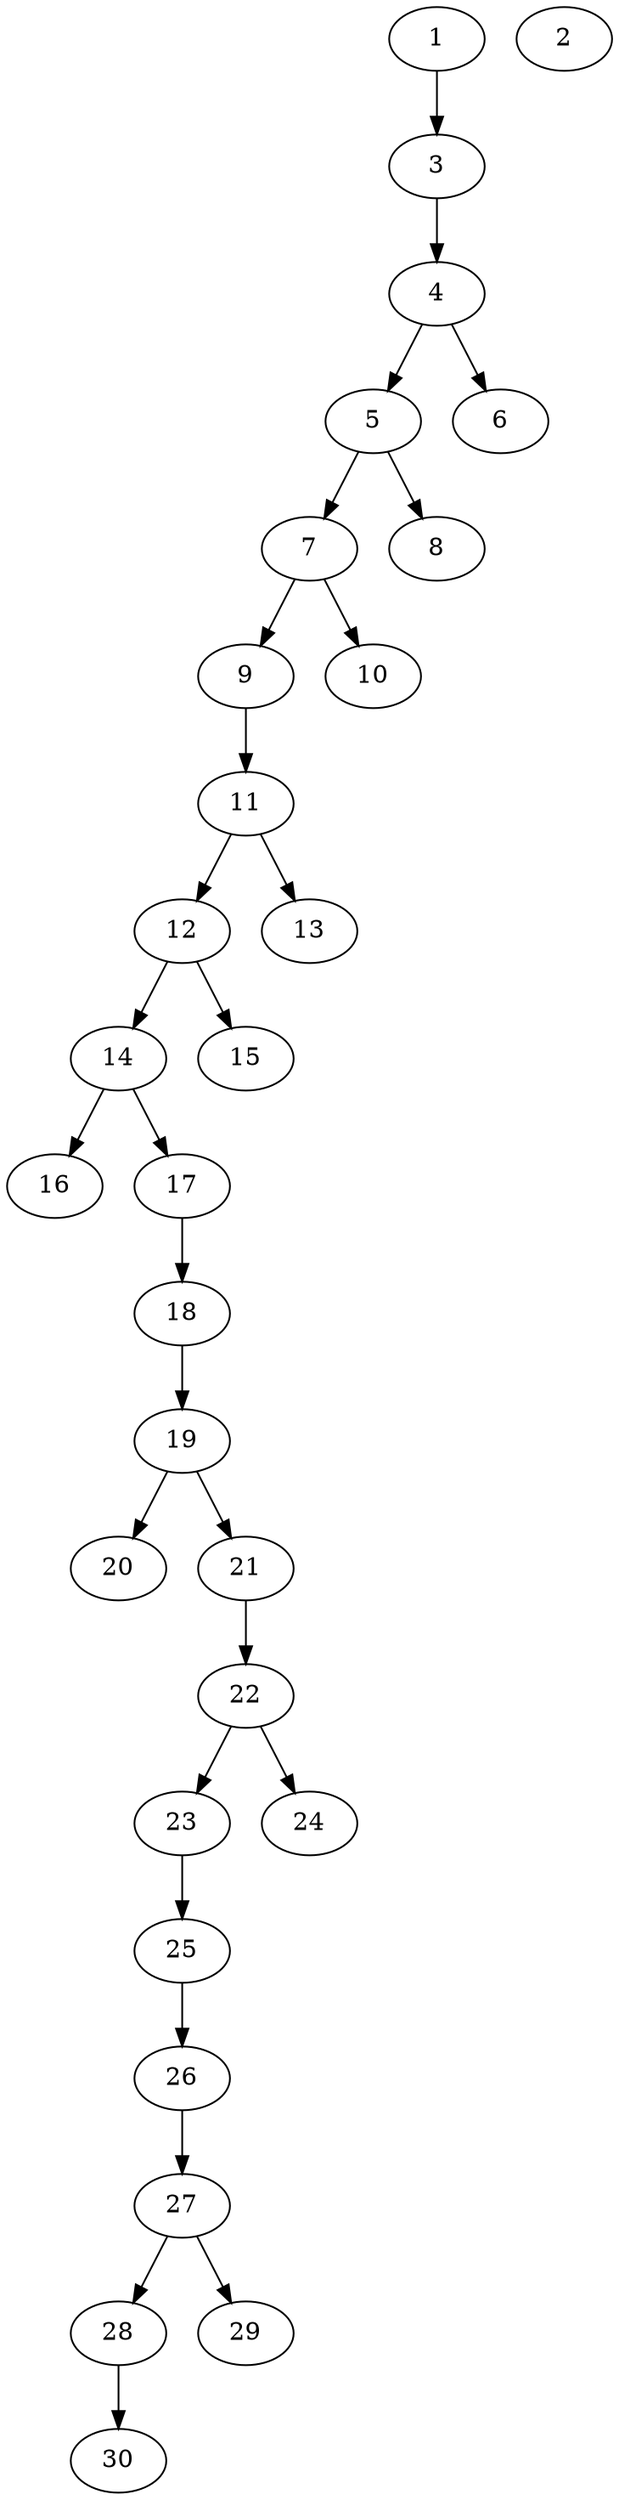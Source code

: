 // DAG automatically generated by daggen at Thu Oct  3 14:04:18 2019
// ./daggen --dot -n 30 --ccr 0.4 --fat 0.3 --regular 0.9 --density 0.5 --mindata 5242880 --maxdata 52428800 
digraph G {
  1 [size="112816640", alpha="0.11", expect_size="45126656"] 
  1 -> 3 [size ="45126656"]
  2 [size="119365120", alpha="0.08", expect_size="47746048"] 
  3 [size="94691840", alpha="0.11", expect_size="37876736"] 
  3 -> 4 [size ="37876736"]
  4 [size="95349760", alpha="0.02", expect_size="38139904"] 
  4 -> 5 [size ="38139904"]
  4 -> 6 [size ="38139904"]
  5 [size="17776640", alpha="0.15", expect_size="7110656"] 
  5 -> 7 [size ="7110656"]
  5 -> 8 [size ="7110656"]
  6 [size="83089920", alpha="0.20", expect_size="33235968"] 
  7 [size="68328960", alpha="0.11", expect_size="27331584"] 
  7 -> 9 [size ="27331584"]
  7 -> 10 [size ="27331584"]
  8 [size="95060480", alpha="0.06", expect_size="38024192"] 
  9 [size="20858880", alpha="0.06", expect_size="8343552"] 
  9 -> 11 [size ="8343552"]
  10 [size="53560320", alpha="0.02", expect_size="21424128"] 
  11 [size="107834880", alpha="0.09", expect_size="43133952"] 
  11 -> 12 [size ="43133952"]
  11 -> 13 [size ="43133952"]
  12 [size="53073920", alpha="0.02", expect_size="21229568"] 
  12 -> 14 [size ="21229568"]
  12 -> 15 [size ="21229568"]
  13 [size="102597120", alpha="0.16", expect_size="41038848"] 
  14 [size="49530880", alpha="0.06", expect_size="19812352"] 
  14 -> 16 [size ="19812352"]
  14 -> 17 [size ="19812352"]
  15 [size="58885120", alpha="0.03", expect_size="23554048"] 
  16 [size="32253440", alpha="0.17", expect_size="12901376"] 
  17 [size="30824960", alpha="0.10", expect_size="12329984"] 
  17 -> 18 [size ="12329984"]
  18 [size="94031360", alpha="0.09", expect_size="37612544"] 
  18 -> 19 [size ="37612544"]
  19 [size="130206720", alpha="0.00", expect_size="52082688"] 
  19 -> 20 [size ="52082688"]
  19 -> 21 [size ="52082688"]
  20 [size="49190400", alpha="0.17", expect_size="19676160"] 
  21 [size="58408960", alpha="0.10", expect_size="23363584"] 
  21 -> 22 [size ="23363584"]
  22 [size="110661120", alpha="0.01", expect_size="44264448"] 
  22 -> 23 [size ="44264448"]
  22 -> 24 [size ="44264448"]
  23 [size="121338880", alpha="0.06", expect_size="48535552"] 
  23 -> 25 [size ="48535552"]
  24 [size="98521600", alpha="0.05", expect_size="39408640"] 
  25 [size="14248960", alpha="0.05", expect_size="5699584"] 
  25 -> 26 [size ="5699584"]
  26 [size="30451200", alpha="0.17", expect_size="12180480"] 
  26 -> 27 [size ="12180480"]
  27 [size="14702080", alpha="0.18", expect_size="5880832"] 
  27 -> 28 [size ="5880832"]
  27 -> 29 [size ="5880832"]
  28 [size="72419840", alpha="0.13", expect_size="28967936"] 
  28 -> 30 [size ="28967936"]
  29 [size="123148800", alpha="0.09", expect_size="49259520"] 
  30 [size="124270080", alpha="0.12", expect_size="49708032"] 
}
